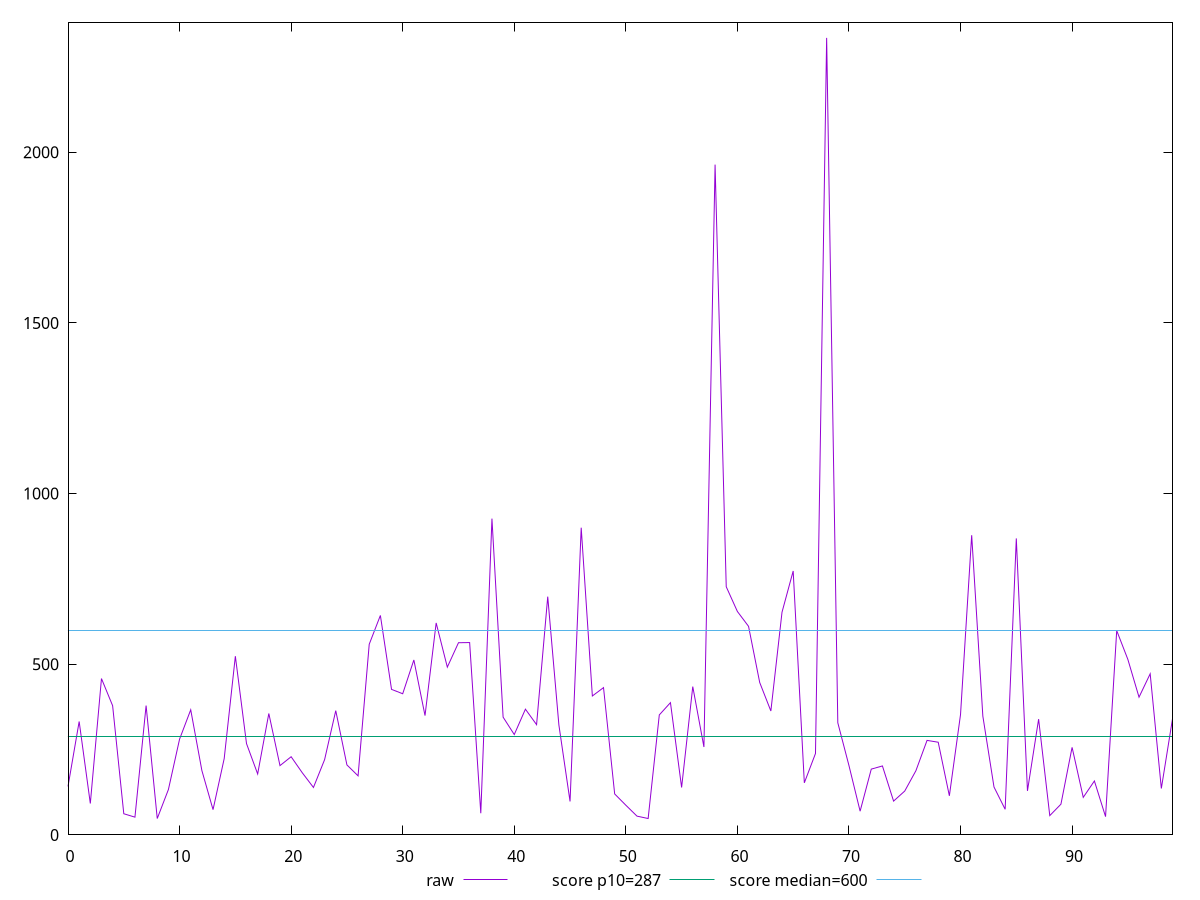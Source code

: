 reset

$raw <<EOF
0 142.00000000000045
1 332.202
2 92
3 458
4 378.4999999999999
5 62
6 52
7 378.93600000000004
8 48
9 133
10 280.5
11 366.5
12 188.5
13 74
14 223.5
15 523.5000000000001
16 267.5
17 178.5
18 355.6585
19 203
20 229
21 182
22 139
23 220.5
24 364
25 205
26 173
27 558.5700000000002
28 642.9279999999998
29 426.299
30 413.5000000000001
31 512.5
32 349.5
33 621
34 491.5
35 563
36 563.5
37 63.5
38 926.5
39 345
40 294
41 368.345
42 323
43 697.9285000000004
44 322
45 98
46 900
47 407
48 431.5
49 120
50 87
51 55
52 48
53 351.5
54 387.44049999999993
55 139
56 434.5
57 257.5
58 1963.7369999999996
59 727
60 654.4999999999999
61 610.9859999999999
62 446.5
63 363
64 652.5000000000001
65 773.1525000000001
66 152.5000000000001
67 238.5
68 2334.86
69 328.5
70 203.17949999999973
71 69.5
72 192.74599999999998
73 202
74 99
75 128.5
76 188
77 276.89700000000005
78 271.5
79 114.5
80 352.5
81 878
82 347.9970000000002
83 140.36700000000008
84 75
85 868.4999999999998
86 129
87 339.11
88 56.5
89 90
90 256.5
91 110
92 158
93 53.5
94 598.5
95 514
96 403.5
97 472
98 136
99 340
EOF

set key outside below
set xrange [0:99]
set yrange [2.2627999999999986:2380.5972]
set trange [2.2627999999999986:2380.5972]
set terminal svg size 640, 500 enhanced background rgb 'white'
set output "report_00013_2021-02-09T12-04-24.940Z/total-blocking-time/samples/pages+cached+noadtech+nomedia+nocss/raw/values.svg"

plot $raw title "raw" with line, \
     287 title "score p10=287", \
     600 title "score median=600"

reset
